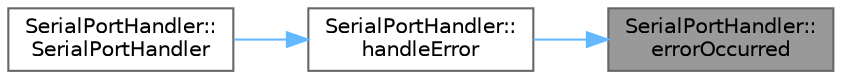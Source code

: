 digraph "SerialPortHandler::errorOccurred"
{
 // LATEX_PDF_SIZE
  bgcolor="transparent";
  edge [fontname=Helvetica,fontsize=10,labelfontname=Helvetica,labelfontsize=10];
  node [fontname=Helvetica,fontsize=10,shape=box,height=0.2,width=0.4];
  rankdir="RL";
  Node1 [id="Node000001",label="SerialPortHandler::\lerrorOccurred",height=0.2,width=0.4,color="gray40", fillcolor="grey60", style="filled", fontcolor="black",tooltip="Sygnał emitowany w przypadku wystąpienia błędu portu szeregowego."];
  Node1 -> Node2 [id="edge1_Node000001_Node000002",dir="back",color="steelblue1",style="solid",tooltip=" "];
  Node2 [id="Node000002",label="SerialPortHandler::\lhandleError",height=0.2,width=0.4,color="grey40", fillcolor="white", style="filled",URL="$d1/d1e/classSerialPortHandler.html#a95c99f9ac835be091ec1589f47ace6e0",tooltip="Slot wywoływany w przypadku wystąpienia błędu sprzętowego lub konfiguracyjnego portu szeregowego...."];
  Node2 -> Node3 [id="edge2_Node000002_Node000003",dir="back",color="steelblue1",style="solid",tooltip=" "];
  Node3 [id="Node000003",label="SerialPortHandler::\lSerialPortHandler",height=0.2,width=0.4,color="grey40", fillcolor="white", style="filled",URL="$d1/d1e/classSerialPortHandler.html#a658dff23f3feb1250f3a6a241da57d9c",tooltip="Konstruktor klasy SerialPortHandler."];
}
